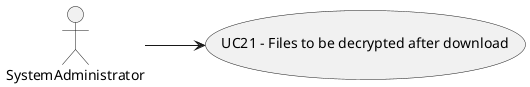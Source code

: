 @startuml

left to right direction
actor SystemAdministrator

usecase UC21 as "UC21 - Files to be decrypted after download"
SystemAdministrator --> UC21

@enduml